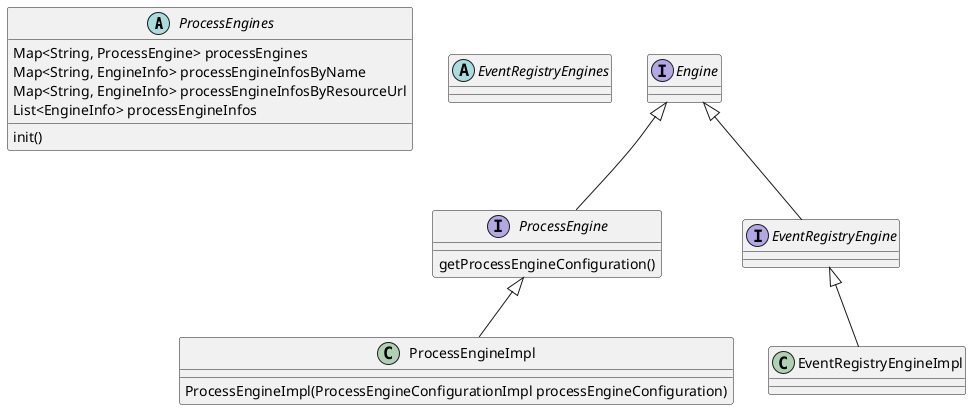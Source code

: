@startuml
'https://plantuml.com/class-diagram

abstract class ProcessEngines
{
Map<String, ProcessEngine> processEngines
Map<String, EngineInfo> processEngineInfosByName
Map<String, EngineInfo> processEngineInfosByResourceUrl
List<EngineInfo> processEngineInfos
init()
}
abstract class EventRegistryEngines

interface ProcessEngine{
getProcessEngineConfiguration()
}
interface Engine
class ProcessEngineImpl{
ProcessEngineImpl(ProcessEngineConfigurationImpl processEngineConfiguration)
}

interface EventRegistryEngine
class EventRegistryEngineImpl

Engine <|-- ProcessEngine
ProcessEngine <|-- ProcessEngineImpl
Engine <|-- EventRegistryEngine
EventRegistryEngine <|-- EventRegistryEngineImpl

@enduml
